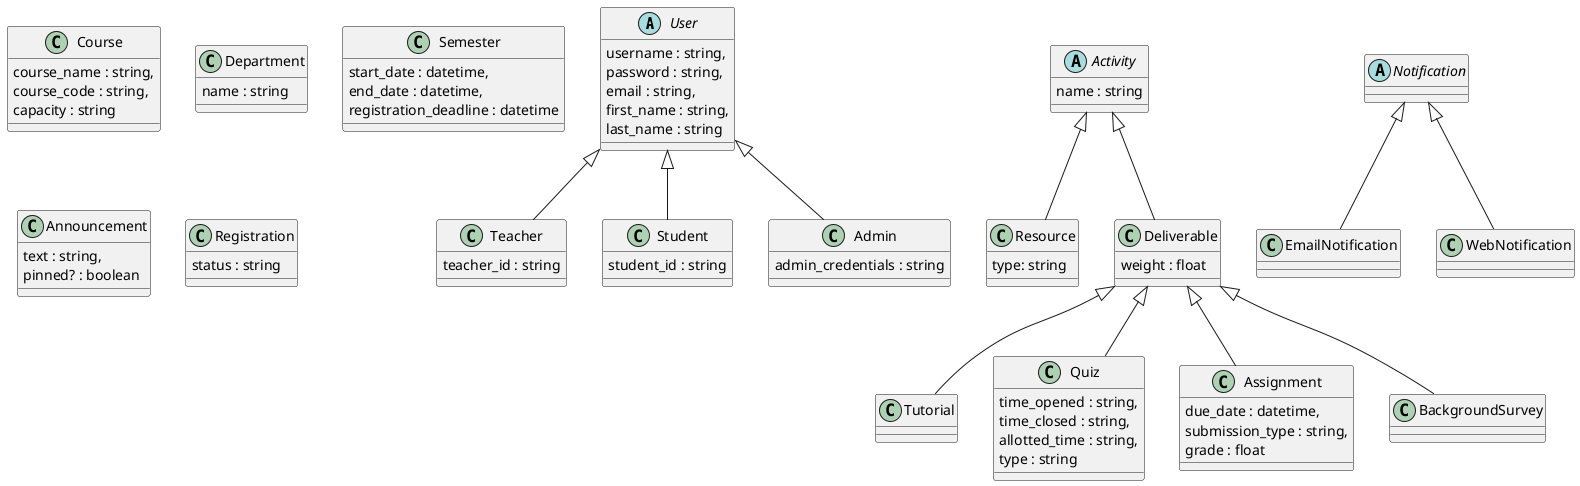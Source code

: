 @startuml
abstract class User {
  username : string,
  password : string,
  email : string,
  first_name : string,
  last_name : string
}

class Teacher {
  teacher_id : string
}

class Student {
  student_id : string
}

class Admin {
  admin_credentials : string
}

class Course {
  course_name : string,
  course_code : string,
  capacity : string
}

class Department {
  name : string
}

class Semester {
  start_date : datetime,
  end_date : datetime,
  registration_deadline : datetime
}

abstract class Activity {
  name : string
}

class Resource {
  type: string
}

abstract class Deliverable {
  weight : float
}

class Tutorial
class Quiz {
  time_opened : string,
  time_closed : string,
  allotted_time : string,
  type : string
}

class Assignment {
  due_date : datetime,
  submission_type : string,
  grade : float
}

class BackgroundSurvey

class Announcement {
  text : string,
  pinned? : boolean
}

class Registration {
  status : string
}

abstract class Notification
class EmailNotification
class WebNotification

class Teacher extends User
class Student extends User
class Admin extends User
class Resource extends Activity
class Deliverable extends Activity
class Tutorial extends Deliverable
class Quiz extends Deliverable
class Assignment extends Deliverable
class BackgroundSurvey extends Deliverable
class EmailNotification extends Notification
class WebNotification extends Notification

@enduml
